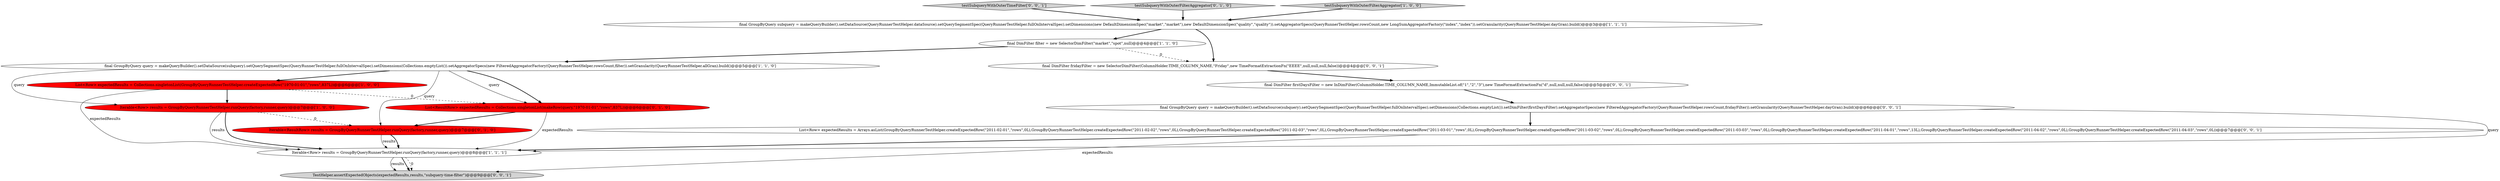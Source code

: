 digraph {
9 [style = filled, label = "List<ResultRow> expectedResults = Collections.singletonList(makeRow(query,\"1970-01-01\",\"rows\",837L))@@@6@@@['0', '1', '0']", fillcolor = red, shape = ellipse image = "AAA1AAABBB2BBB"];
10 [style = filled, label = "final GroupByQuery query = makeQueryBuilder().setDataSource(subquery).setQuerySegmentSpec(QueryRunnerTestHelper.fullOnIntervalSpec).setDimensions(Collections.emptyList()).setDimFilter(firstDaysFilter).setAggregatorSpecs(new FilteredAggregatorFactory(QueryRunnerTestHelper.rowsCount,fridayFilter)).setGranularity(QueryRunnerTestHelper.dayGran).build()@@@6@@@['0', '0', '1']", fillcolor = white, shape = ellipse image = "AAA0AAABBB3BBB"];
11 [style = filled, label = "TestHelper.assertExpectedObjects(expectedResults,results,\"subquery-time-filter\")@@@9@@@['0', '0', '1']", fillcolor = lightgray, shape = ellipse image = "AAA0AAABBB3BBB"];
14 [style = filled, label = "testSubqueryWithOuterTimeFilter['0', '0', '1']", fillcolor = lightgray, shape = diamond image = "AAA0AAABBB3BBB"];
15 [style = filled, label = "final DimFilter fridayFilter = new SelectorDimFilter(ColumnHolder.TIME_COLUMN_NAME,\"Friday\",new TimeFormatExtractionFn(\"EEEE\",null,null,null,false))@@@4@@@['0', '0', '1']", fillcolor = white, shape = ellipse image = "AAA0AAABBB3BBB"];
7 [style = filled, label = "testSubqueryWithOuterFilterAggregator['0', '1', '0']", fillcolor = lightgray, shape = diamond image = "AAA0AAABBB2BBB"];
8 [style = filled, label = "Iterable<ResultRow> results = GroupByQueryRunnerTestHelper.runQuery(factory,runner,query)@@@7@@@['0', '1', '0']", fillcolor = red, shape = ellipse image = "AAA1AAABBB2BBB"];
12 [style = filled, label = "final DimFilter firstDaysFilter = new InDimFilter(ColumnHolder.TIME_COLUMN_NAME,ImmutableList.of(\"1\",\"2\",\"3\"),new TimeFormatExtractionFn(\"d\",null,null,null,false))@@@5@@@['0', '0', '1']", fillcolor = white, shape = ellipse image = "AAA0AAABBB3BBB"];
6 [style = filled, label = "testSubqueryWithOuterFilterAggregator['1', '0', '0']", fillcolor = lightgray, shape = diamond image = "AAA0AAABBB1BBB"];
1 [style = filled, label = "final GroupByQuery query = makeQueryBuilder().setDataSource(subquery).setQuerySegmentSpec(QueryRunnerTestHelper.fullOnIntervalSpec).setDimensions(Collections.emptyList()).setAggregatorSpecs(new FilteredAggregatorFactory(QueryRunnerTestHelper.rowsCount,filter)).setGranularity(QueryRunnerTestHelper.allGran).build()@@@5@@@['1', '1', '0']", fillcolor = white, shape = ellipse image = "AAA0AAABBB1BBB"];
3 [style = filled, label = "Iterable<Row> results = GroupByQueryRunnerTestHelper.runQuery(factory,runner,query)@@@8@@@['1', '1', '1']", fillcolor = white, shape = ellipse image = "AAA0AAABBB1BBB"];
5 [style = filled, label = "final DimFilter filter = new SelectorDimFilter(\"market\",\"spot\",null)@@@4@@@['1', '1', '0']", fillcolor = white, shape = ellipse image = "AAA0AAABBB1BBB"];
13 [style = filled, label = "List<Row> expectedResults = Arrays.asList(GroupByQueryRunnerTestHelper.createExpectedRow(\"2011-02-01\",\"rows\",0L),GroupByQueryRunnerTestHelper.createExpectedRow(\"2011-02-02\",\"rows\",0L),GroupByQueryRunnerTestHelper.createExpectedRow(\"2011-02-03\",\"rows\",0L),GroupByQueryRunnerTestHelper.createExpectedRow(\"2011-03-01\",\"rows\",0L),GroupByQueryRunnerTestHelper.createExpectedRow(\"2011-03-02\",\"rows\",0L),GroupByQueryRunnerTestHelper.createExpectedRow(\"2011-03-03\",\"rows\",0L),GroupByQueryRunnerTestHelper.createExpectedRow(\"2011-04-01\",\"rows\",13L),GroupByQueryRunnerTestHelper.createExpectedRow(\"2011-04-02\",\"rows\",0L),GroupByQueryRunnerTestHelper.createExpectedRow(\"2011-04-03\",\"rows\",0L))@@@7@@@['0', '0', '1']", fillcolor = white, shape = ellipse image = "AAA0AAABBB3BBB"];
4 [style = filled, label = "final GroupByQuery subquery = makeQueryBuilder().setDataSource(QueryRunnerTestHelper.dataSource).setQuerySegmentSpec(QueryRunnerTestHelper.fullOnIntervalSpec).setDimensions(new DefaultDimensionSpec(\"market\",\"market\"),new DefaultDimensionSpec(\"quality\",\"quality\")).setAggregatorSpecs(QueryRunnerTestHelper.rowsCount,new LongSumAggregatorFactory(\"index\",\"index\")).setGranularity(QueryRunnerTestHelper.dayGran).build()@@@3@@@['1', '1', '1']", fillcolor = white, shape = ellipse image = "AAA0AAABBB1BBB"];
0 [style = filled, label = "List<Row> expectedResults = Collections.singletonList(GroupByQueryRunnerTestHelper.createExpectedRow(\"1970-01-01\",\"rows\",837L))@@@6@@@['1', '0', '0']", fillcolor = red, shape = ellipse image = "AAA1AAABBB1BBB"];
2 [style = filled, label = "Iterable<Row> results = GroupByQueryRunnerTestHelper.runQuery(factory,runner,query)@@@7@@@['1', '0', '0']", fillcolor = red, shape = ellipse image = "AAA1AAABBB1BBB"];
10->3 [style = solid, label="query"];
3->11 [style = solid, label="results"];
1->9 [style = solid, label="query"];
2->3 [style = bold, label=""];
8->3 [style = solid, label="results"];
0->2 [style = bold, label=""];
4->15 [style = bold, label=""];
8->3 [style = bold, label=""];
3->11 [style = bold, label=""];
2->3 [style = solid, label="results"];
1->0 [style = bold, label=""];
7->4 [style = bold, label=""];
9->8 [style = bold, label=""];
2->8 [style = dashed, label="0"];
0->3 [style = solid, label="expectedResults"];
1->8 [style = solid, label="query"];
1->9 [style = bold, label=""];
5->1 [style = bold, label=""];
6->4 [style = bold, label=""];
12->10 [style = bold, label=""];
13->3 [style = bold, label=""];
10->13 [style = bold, label=""];
13->11 [style = solid, label="expectedResults"];
1->2 [style = solid, label="query"];
15->12 [style = bold, label=""];
0->9 [style = dashed, label="0"];
5->15 [style = dashed, label="0"];
4->5 [style = bold, label=""];
3->11 [style = dashed, label="0"];
14->4 [style = bold, label=""];
9->3 [style = solid, label="expectedResults"];
}
